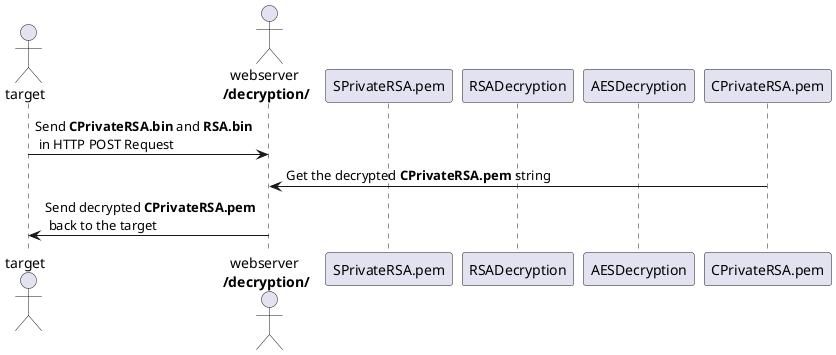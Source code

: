 @startuml
'https://plantuml.com/sequence-diagram

actor target
actor "webserver \n**/decryption/**" as webserver

participant SPrivateRSA.pem
participant RSADecryption
participant AESDecryption
participant CPrivateRSA.pem

target -> webserver: Send **CPrivateRSA.bin** and **RSA.bin**\n in HTTP POST Request
webserver <- CPrivateRSA.pem: Get the decrypted **CPrivateRSA.pem** string
webserver -> target: Send decrypted **CPrivateRSA.pem**\n back to the target
@enduml